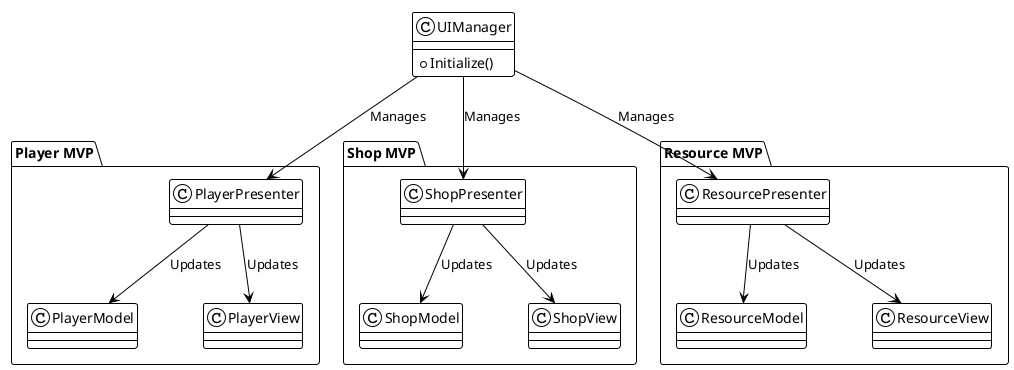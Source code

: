 ﻿@startuml
!theme plain

package "Player MVP" {
    class PlayerModel {
    }
    class PlayerView {
    }
    class PlayerPresenter {
    }
    PlayerModel -[hidden]right-> PlayerView : Uses
    PlayerPresenter -down-> PlayerModel : Updates
    PlayerPresenter -down-> PlayerView : Updates
}

package "Shop MVP" {
    class ShopModel {
    }
    class ShopView {
    }
    class ShopPresenter {
    }
    ShopModel -[hidden]right-> ShopView : Uses
    ShopPresenter -down-> ShopModel : Updates
    ShopPresenter -down-> ShopView : Updates
}

package "Resource MVP" {
    class ResourceModel {
    }
    class ResourceView {
    }
    class ResourcePresenter {
    }
    ResourceModel -[hidden]right-> ResourceView : Uses
    ResourcePresenter -down-> ResourceModel : Updates
    ResourcePresenter -down-> ResourceView : Updates
}

class UIManager {
    +Initialize()
}

UIManager -down-> PlayerPresenter : Manages
UIManager -down-> ShopPresenter : Manages
UIManager -down-> ResourcePresenter : Manages


@enduml
